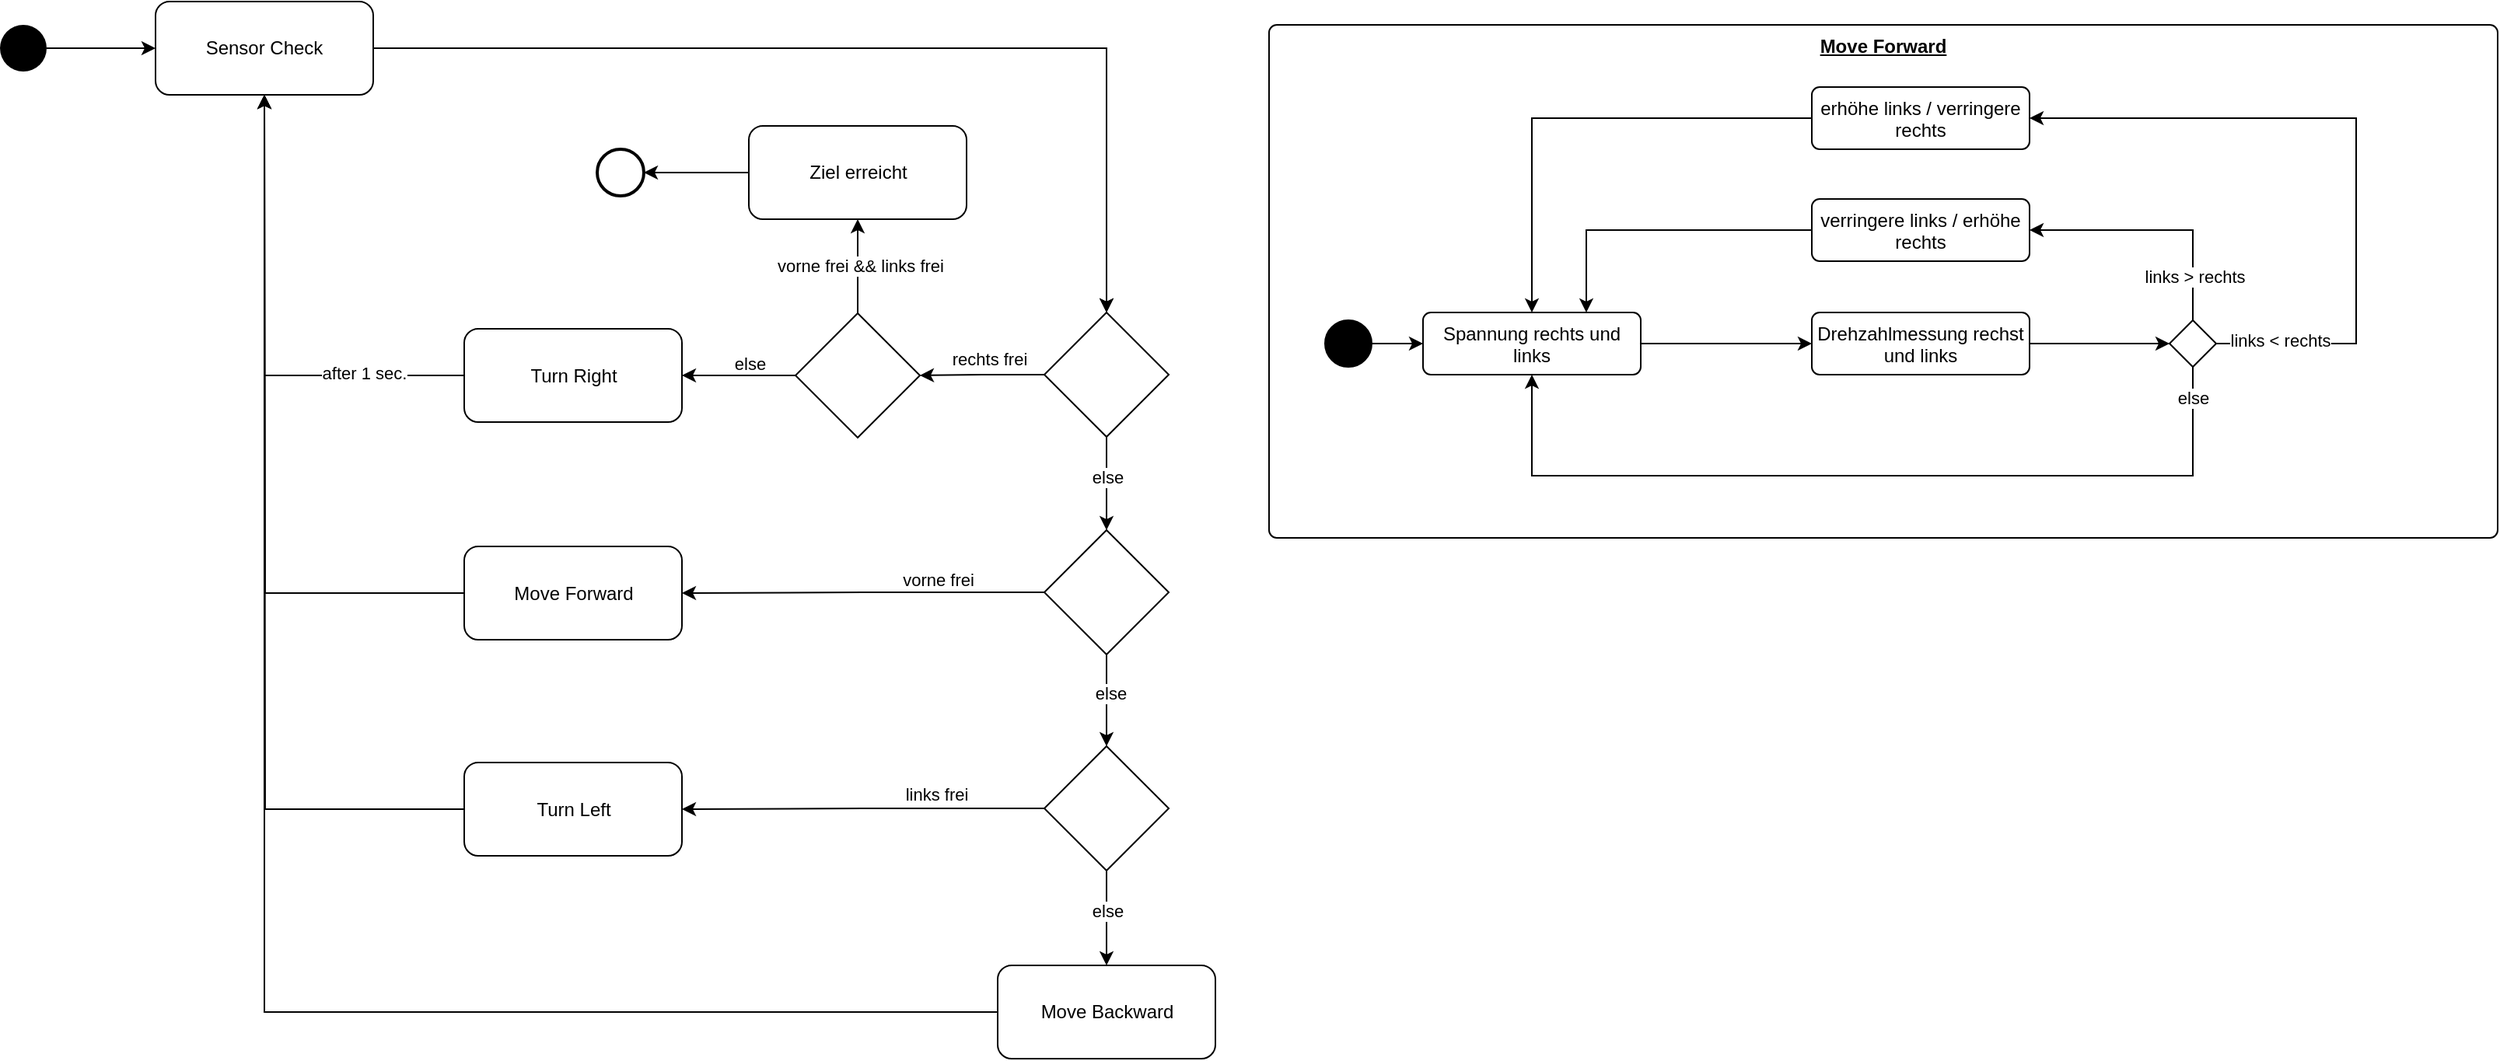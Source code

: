 <mxfile version="25.0.3" pages="3">
  <diagram name="State Machine for Right-Hand Rule" id="0">
    <mxGraphModel dx="1143" dy="892" grid="1" gridSize="10" guides="1" tooltips="1" connect="1" arrows="1" fold="1" page="1" pageScale="1" pageWidth="827" pageHeight="1169" math="0" shadow="0">
      <root>
        <mxCell id="0" />
        <mxCell id="1" parent="0" />
        <mxCell id="MXY2HZaCNckMIYu-Z9d6-28" value="&lt;u&gt;&lt;b&gt;Move Forward&lt;/b&gt;&lt;/u&gt;" style="html=1;align=center;verticalAlign=top;rounded=1;absoluteArcSize=1;arcSize=10;dashed=0;whiteSpace=wrap;" vertex="1" parent="1">
          <mxGeometry x="846" y="115" width="790" height="330" as="geometry" />
        </mxCell>
        <mxCell id="start" value="" style="ellipse;fillColor=#000000;strokeColor=none;" parent="1" vertex="1">
          <mxGeometry x="30" y="115" width="30" height="30" as="geometry" />
        </mxCell>
        <mxCell id="sensor_check" value="Sensor Check" style="rounded=1;whiteSpace=wrap;html=1;" parent="1" vertex="1">
          <mxGeometry x="130" y="100" width="140" height="60" as="geometry" />
        </mxCell>
        <mxCell id="FuK4gbNFFSEncP7rX3Nj-37" style="edgeStyle=orthogonalEdgeStyle;rounded=0;orthogonalLoop=1;jettySize=auto;html=1;entryX=0.5;entryY=1;entryDx=0;entryDy=0;" parent="1" source="turn_right" target="sensor_check" edge="1">
          <mxGeometry relative="1" as="geometry" />
        </mxCell>
        <mxCell id="MXY2HZaCNckMIYu-Z9d6-27" value="after 1 sec." style="edgeLabel;html=1;align=center;verticalAlign=middle;resizable=0;points=[];" vertex="1" connectable="0" parent="FuK4gbNFFSEncP7rX3Nj-37">
          <mxGeometry x="-0.473" relative="1" as="geometry">
            <mxPoint x="17" y="-2" as="offset" />
          </mxGeometry>
        </mxCell>
        <mxCell id="turn_right" value="Turn Right" style="rounded=1;whiteSpace=wrap;html=1;" parent="1" vertex="1">
          <mxGeometry x="328.5" y="310.5" width="140" height="60" as="geometry" />
        </mxCell>
        <mxCell id="FuK4gbNFFSEncP7rX3Nj-39" style="edgeStyle=orthogonalEdgeStyle;rounded=0;orthogonalLoop=1;jettySize=auto;html=1;" parent="1" source="turn_left" edge="1">
          <mxGeometry relative="1" as="geometry">
            <mxPoint x="200" y="160" as="targetPoint" />
          </mxGeometry>
        </mxCell>
        <mxCell id="turn_left" value="Turn Left" style="rounded=1;whiteSpace=wrap;html=1;" parent="1" vertex="1">
          <mxGeometry x="328.5" y="589.5" width="140" height="60" as="geometry" />
        </mxCell>
        <mxCell id="FuK4gbNFFSEncP7rX3Nj-40" style="edgeStyle=orthogonalEdgeStyle;rounded=0;orthogonalLoop=1;jettySize=auto;html=1;entryX=0.5;entryY=1;entryDx=0;entryDy=0;" parent="1" source="move_backward" target="sensor_check" edge="1">
          <mxGeometry relative="1" as="geometry" />
        </mxCell>
        <mxCell id="move_backward" value="Move Backward" style="rounded=1;whiteSpace=wrap;html=1;" parent="1" vertex="1">
          <mxGeometry x="671.5" y="720" width="140" height="60" as="geometry" />
        </mxCell>
        <mxCell id="goal_reached" value="" style="ellipse;fillColor=none;strokeColor=#000000;strokeWidth=2;" parent="1" vertex="1">
          <mxGeometry x="414" y="195" width="30" height="30" as="geometry" />
        </mxCell>
        <mxCell id="edge_start_sensor" style="edgeStyle=orthogonalEdgeStyle;rounded=0;" parent="1" source="start" target="sensor_check" edge="1">
          <mxGeometry relative="1" as="geometry" />
        </mxCell>
        <mxCell id="FuK4gbNFFSEncP7rX3Nj-1" value="" style="edgeStyle=orthogonalEdgeStyle;rounded=0;" parent="1" source="sensor_check" target="FuK4gbNFFSEncP7rX3Nj-2" edge="1">
          <mxGeometry relative="1" as="geometry">
            <mxPoint x="270" y="130" as="sourcePoint" />
            <mxPoint x="735" y="200" as="targetPoint" />
          </mxGeometry>
        </mxCell>
        <mxCell id="FuK4gbNFFSEncP7rX3Nj-5" value="" style="edgeStyle=orthogonalEdgeStyle;rounded=0;" parent="1" source="sensor_check" target="FuK4gbNFFSEncP7rX3Nj-2" edge="1">
          <mxGeometry relative="1" as="geometry">
            <mxPoint x="270" y="130" as="sourcePoint" />
            <mxPoint x="400" y="350" as="targetPoint" />
          </mxGeometry>
        </mxCell>
        <mxCell id="FuK4gbNFFSEncP7rX3Nj-2" value="" style="rhombus;whiteSpace=wrap;html=1;" parent="1" vertex="1">
          <mxGeometry x="701.5" y="300" width="80" height="80" as="geometry" />
        </mxCell>
        <mxCell id="FuK4gbNFFSEncP7rX3Nj-8" value="" style="edgeStyle=orthogonalEdgeStyle;rounded=0;" parent="1" source="FuK4gbNFFSEncP7rX3Nj-2" target="FuK4gbNFFSEncP7rX3Nj-7" edge="1">
          <mxGeometry relative="1" as="geometry">
            <mxPoint x="741.5" y="380" as="sourcePoint" />
            <mxPoint x="741.5" y="560" as="targetPoint" />
          </mxGeometry>
        </mxCell>
        <mxCell id="FuK4gbNFFSEncP7rX3Nj-14" value="else" style="edgeLabel;html=1;align=center;verticalAlign=middle;resizable=0;points=[];" parent="FuK4gbNFFSEncP7rX3Nj-8" vertex="1" connectable="0">
          <mxGeometry x="-0.139" relative="1" as="geometry">
            <mxPoint as="offset" />
          </mxGeometry>
        </mxCell>
        <mxCell id="FuK4gbNFFSEncP7rX3Nj-11" value="" style="edgeStyle=orthogonalEdgeStyle;rounded=0;orthogonalLoop=1;jettySize=auto;html=1;exitX=0;exitY=0.5;exitDx=0;exitDy=0;entryX=1;entryY=0.5;entryDx=0;entryDy=0;" parent="1" source="FuK4gbNFFSEncP7rX3Nj-7" target="FuK4gbNFFSEncP7rX3Nj-10" edge="1">
          <mxGeometry relative="1" as="geometry">
            <mxPoint x="381.5" y="480.5" as="sourcePoint" />
            <mxPoint x="621.5" y="480.529" as="targetPoint" />
          </mxGeometry>
        </mxCell>
        <mxCell id="FuK4gbNFFSEncP7rX3Nj-12" value="vorne frei" style="edgeLabel;html=1;align=center;verticalAlign=middle;resizable=0;points=[];" parent="FuK4gbNFFSEncP7rX3Nj-11" vertex="1" connectable="0">
          <mxGeometry x="-0.212" relative="1" as="geometry">
            <mxPoint x="23" y="-8" as="offset" />
          </mxGeometry>
        </mxCell>
        <mxCell id="FuK4gbNFFSEncP7rX3Nj-17" value="" style="edgeStyle=orthogonalEdgeStyle;rounded=0;orthogonalLoop=1;jettySize=auto;html=1;" parent="1" source="FuK4gbNFFSEncP7rX3Nj-7" target="FuK4gbNFFSEncP7rX3Nj-16" edge="1">
          <mxGeometry relative="1" as="geometry" />
        </mxCell>
        <mxCell id="FuK4gbNFFSEncP7rX3Nj-21" value="else" style="edgeLabel;html=1;align=center;verticalAlign=middle;resizable=0;points=[];" parent="FuK4gbNFFSEncP7rX3Nj-17" vertex="1" connectable="0">
          <mxGeometry x="-0.292" y="2" relative="1" as="geometry">
            <mxPoint y="4" as="offset" />
          </mxGeometry>
        </mxCell>
        <mxCell id="FuK4gbNFFSEncP7rX3Nj-7" value="" style="rhombus;whiteSpace=wrap;html=1;" parent="1" vertex="1">
          <mxGeometry x="701.5" y="440" width="80" height="80" as="geometry" />
        </mxCell>
        <mxCell id="FuK4gbNFFSEncP7rX3Nj-38" style="edgeStyle=orthogonalEdgeStyle;rounded=0;orthogonalLoop=1;jettySize=auto;html=1;" parent="1" source="FuK4gbNFFSEncP7rX3Nj-10" edge="1">
          <mxGeometry relative="1" as="geometry">
            <mxPoint x="200" y="160" as="targetPoint" />
          </mxGeometry>
        </mxCell>
        <mxCell id="FuK4gbNFFSEncP7rX3Nj-10" value="Move Forward" style="rounded=1;whiteSpace=wrap;html=1;" parent="1" vertex="1">
          <mxGeometry x="328.5" y="450.5" width="140" height="60" as="geometry" />
        </mxCell>
        <mxCell id="FuK4gbNFFSEncP7rX3Nj-15" style="edgeStyle=orthogonalEdgeStyle;rounded=0;orthogonalLoop=1;jettySize=auto;html=1;entryX=1;entryY=0.5;entryDx=0;entryDy=0;exitX=0;exitY=0.5;exitDx=0;exitDy=0;" parent="1" source="FuK4gbNFFSEncP7rX3Nj-2" target="FuK4gbNFFSEncP7rX3Nj-27" edge="1">
          <mxGeometry relative="1" as="geometry">
            <mxPoint x="381.5" y="340.5" as="sourcePoint" />
            <mxPoint x="621.5" y="340.5" as="targetPoint" />
          </mxGeometry>
        </mxCell>
        <mxCell id="FuK4gbNFFSEncP7rX3Nj-19" value="rechts frei" style="edgeLabel;html=1;align=center;verticalAlign=middle;resizable=0;points=[];" parent="FuK4gbNFFSEncP7rX3Nj-15" vertex="1" connectable="0">
          <mxGeometry x="-0.123" y="-1" relative="1" as="geometry">
            <mxPoint y="-9" as="offset" />
          </mxGeometry>
        </mxCell>
        <mxCell id="FuK4gbNFFSEncP7rX3Nj-18" style="edgeStyle=orthogonalEdgeStyle;rounded=0;orthogonalLoop=1;jettySize=auto;html=1;entryX=1;entryY=0.5;entryDx=0;entryDy=0;exitX=0;exitY=0.5;exitDx=0;exitDy=0;" parent="1" source="FuK4gbNFFSEncP7rX3Nj-16" target="turn_left" edge="1">
          <mxGeometry relative="1" as="geometry">
            <mxPoint x="381.5" y="619.5" as="sourcePoint" />
            <mxPoint x="621.5" y="619.5" as="targetPoint" />
          </mxGeometry>
        </mxCell>
        <mxCell id="FuK4gbNFFSEncP7rX3Nj-20" value="links frei" style="edgeLabel;html=1;align=center;verticalAlign=middle;resizable=0;points=[];" parent="FuK4gbNFFSEncP7rX3Nj-18" vertex="1" connectable="0">
          <mxGeometry x="-0.073" y="3" relative="1" as="geometry">
            <mxPoint x="38" y="-12" as="offset" />
          </mxGeometry>
        </mxCell>
        <mxCell id="FuK4gbNFFSEncP7rX3Nj-22" style="edgeStyle=orthogonalEdgeStyle;rounded=0;orthogonalLoop=1;jettySize=auto;html=1;" parent="1" source="FuK4gbNFFSEncP7rX3Nj-16" target="move_backward" edge="1">
          <mxGeometry relative="1" as="geometry" />
        </mxCell>
        <mxCell id="FuK4gbNFFSEncP7rX3Nj-23" value="else" style="edgeLabel;html=1;align=center;verticalAlign=middle;resizable=0;points=[];" parent="FuK4gbNFFSEncP7rX3Nj-22" vertex="1" connectable="0">
          <mxGeometry x="-0.167" relative="1" as="geometry">
            <mxPoint as="offset" />
          </mxGeometry>
        </mxCell>
        <mxCell id="FuK4gbNFFSEncP7rX3Nj-16" value="" style="rhombus;whiteSpace=wrap;html=1;" parent="1" vertex="1">
          <mxGeometry x="701.5" y="579" width="80" height="80" as="geometry" />
        </mxCell>
        <mxCell id="FuK4gbNFFSEncP7rX3Nj-35" style="edgeStyle=orthogonalEdgeStyle;rounded=0;orthogonalLoop=1;jettySize=auto;html=1;entryX=1;entryY=0.5;entryDx=0;entryDy=0;" parent="1" source="FuK4gbNFFSEncP7rX3Nj-25" target="goal_reached" edge="1">
          <mxGeometry relative="1" as="geometry" />
        </mxCell>
        <mxCell id="FuK4gbNFFSEncP7rX3Nj-25" value="Ziel erreicht" style="rounded=1;whiteSpace=wrap;html=1;" parent="1" vertex="1">
          <mxGeometry x="511.5" y="180" width="140" height="60" as="geometry" />
        </mxCell>
        <mxCell id="FuK4gbNFFSEncP7rX3Nj-31" style="edgeStyle=orthogonalEdgeStyle;rounded=0;orthogonalLoop=1;jettySize=auto;html=1;entryX=1;entryY=0.5;entryDx=0;entryDy=0;" parent="1" source="FuK4gbNFFSEncP7rX3Nj-27" target="turn_right" edge="1">
          <mxGeometry relative="1" as="geometry" />
        </mxCell>
        <mxCell id="FuK4gbNFFSEncP7rX3Nj-33" value="else" style="edgeLabel;html=1;align=center;verticalAlign=middle;resizable=0;points=[];" parent="FuK4gbNFFSEncP7rX3Nj-31" vertex="1" connectable="0">
          <mxGeometry x="-0.337" y="-1" relative="1" as="geometry">
            <mxPoint x="-6" y="-7" as="offset" />
          </mxGeometry>
        </mxCell>
        <mxCell id="FuK4gbNFFSEncP7rX3Nj-34" style="edgeStyle=orthogonalEdgeStyle;rounded=0;orthogonalLoop=1;jettySize=auto;html=1;entryX=0.5;entryY=1;entryDx=0;entryDy=0;" parent="1" source="FuK4gbNFFSEncP7rX3Nj-27" target="FuK4gbNFFSEncP7rX3Nj-25" edge="1">
          <mxGeometry relative="1" as="geometry" />
        </mxCell>
        <mxCell id="FuK4gbNFFSEncP7rX3Nj-36" value="vorne frei &amp;amp;&amp;amp; links frei" style="edgeLabel;html=1;align=center;verticalAlign=middle;resizable=0;points=[];" parent="FuK4gbNFFSEncP7rX3Nj-34" vertex="1" connectable="0">
          <mxGeometry x="0.005" y="-1" relative="1" as="geometry">
            <mxPoint as="offset" />
          </mxGeometry>
        </mxCell>
        <mxCell id="FuK4gbNFFSEncP7rX3Nj-27" value="" style="rhombus;whiteSpace=wrap;html=1;" parent="1" vertex="1">
          <mxGeometry x="541.5" y="300.5" width="80" height="80" as="geometry" />
        </mxCell>
        <mxCell id="MXY2HZaCNckMIYu-Z9d6-3" style="edgeStyle=orthogonalEdgeStyle;rounded=0;orthogonalLoop=1;jettySize=auto;html=1;entryX=0;entryY=0.5;entryDx=0;entryDy=0;" edge="1" parent="1" source="MXY2HZaCNckMIYu-Z9d6-2" target="MXY2HZaCNckMIYu-Z9d6-4">
          <mxGeometry relative="1" as="geometry">
            <mxPoint x="915" y="320" as="targetPoint" />
          </mxGeometry>
        </mxCell>
        <mxCell id="MXY2HZaCNckMIYu-Z9d6-2" value="" style="ellipse;fillColor=strokeColor;html=1;" vertex="1" parent="1">
          <mxGeometry x="882" y="305" width="30" height="30" as="geometry" />
        </mxCell>
        <mxCell id="MXY2HZaCNckMIYu-Z9d6-5" style="edgeStyle=orthogonalEdgeStyle;rounded=0;orthogonalLoop=1;jettySize=auto;html=1;entryX=0;entryY=0.5;entryDx=0;entryDy=0;" edge="1" parent="1" source="MXY2HZaCNckMIYu-Z9d6-4" target="MXY2HZaCNckMIYu-Z9d6-6">
          <mxGeometry relative="1" as="geometry">
            <mxPoint x="1165" y="320" as="targetPoint" />
          </mxGeometry>
        </mxCell>
        <mxCell id="MXY2HZaCNckMIYu-Z9d6-4" value="Spannung rechts und links" style="html=1;align=center;verticalAlign=top;rounded=1;absoluteArcSize=1;arcSize=10;dashed=0;whiteSpace=wrap;" vertex="1" parent="1">
          <mxGeometry x="945" y="300" width="140" height="40" as="geometry" />
        </mxCell>
        <mxCell id="MXY2HZaCNckMIYu-Z9d6-13" style="edgeStyle=orthogonalEdgeStyle;rounded=0;orthogonalLoop=1;jettySize=auto;html=1;entryX=0;entryY=0.5;entryDx=0;entryDy=0;" edge="1" parent="1" source="MXY2HZaCNckMIYu-Z9d6-6" target="MXY2HZaCNckMIYu-Z9d6-12">
          <mxGeometry relative="1" as="geometry" />
        </mxCell>
        <mxCell id="MXY2HZaCNckMIYu-Z9d6-6" value="Drehzahlmessung rechst und links" style="html=1;align=center;verticalAlign=top;rounded=1;absoluteArcSize=1;arcSize=10;dashed=0;whiteSpace=wrap;" vertex="1" parent="1">
          <mxGeometry x="1195" y="300" width="140" height="40" as="geometry" />
        </mxCell>
        <mxCell id="MXY2HZaCNckMIYu-Z9d6-14" style="edgeStyle=orthogonalEdgeStyle;rounded=0;orthogonalLoop=1;jettySize=auto;html=1;entryX=1;entryY=0.5;entryDx=0;entryDy=0;exitX=0.5;exitY=0;exitDx=0;exitDy=0;" edge="1" parent="1" source="MXY2HZaCNckMIYu-Z9d6-12" target="MXY2HZaCNckMIYu-Z9d6-23">
          <mxGeometry relative="1" as="geometry">
            <mxPoint x="1440" y="255" as="targetPoint" />
            <Array as="points">
              <mxPoint x="1440" y="247" />
            </Array>
          </mxGeometry>
        </mxCell>
        <mxCell id="MXY2HZaCNckMIYu-Z9d6-16" value="links &amp;gt; rechts" style="edgeLabel;html=1;align=center;verticalAlign=middle;resizable=0;points=[];" vertex="1" connectable="0" parent="MXY2HZaCNckMIYu-Z9d6-14">
          <mxGeometry x="-0.228" relative="1" as="geometry">
            <mxPoint x="6" y="30" as="offset" />
          </mxGeometry>
        </mxCell>
        <mxCell id="MXY2HZaCNckMIYu-Z9d6-15" style="edgeStyle=orthogonalEdgeStyle;rounded=0;orthogonalLoop=1;jettySize=auto;html=1;entryX=0.5;entryY=1;entryDx=0;entryDy=0;" edge="1" parent="1" source="MXY2HZaCNckMIYu-Z9d6-12" target="MXY2HZaCNckMIYu-Z9d6-4">
          <mxGeometry relative="1" as="geometry">
            <mxPoint x="1440" y="395" as="targetPoint" />
            <Array as="points">
              <mxPoint x="1440" y="405" />
              <mxPoint x="1015" y="405" />
            </Array>
          </mxGeometry>
        </mxCell>
        <mxCell id="MXY2HZaCNckMIYu-Z9d6-19" value="else" style="edgeLabel;html=1;align=center;verticalAlign=middle;resizable=0;points=[];" vertex="1" connectable="0" parent="MXY2HZaCNckMIYu-Z9d6-15">
          <mxGeometry x="-0.141" y="1" relative="1" as="geometry">
            <mxPoint x="170" y="-51" as="offset" />
          </mxGeometry>
        </mxCell>
        <mxCell id="MXY2HZaCNckMIYu-Z9d6-20" style="edgeStyle=orthogonalEdgeStyle;rounded=0;orthogonalLoop=1;jettySize=auto;html=1;entryX=1;entryY=0.5;entryDx=0;entryDy=0;" edge="1" parent="1" source="MXY2HZaCNckMIYu-Z9d6-12" target="MXY2HZaCNckMIYu-Z9d6-24">
          <mxGeometry relative="1" as="geometry">
            <mxPoint x="1645" y="320" as="targetPoint" />
            <Array as="points">
              <mxPoint x="1545" y="320" />
              <mxPoint x="1545" y="175" />
            </Array>
          </mxGeometry>
        </mxCell>
        <mxCell id="MXY2HZaCNckMIYu-Z9d6-21" value="links &amp;lt; rechts" style="edgeLabel;html=1;align=center;verticalAlign=middle;resizable=0;points=[];" vertex="1" connectable="0" parent="MXY2HZaCNckMIYu-Z9d6-20">
          <mxGeometry x="-0.334" y="-1" relative="1" as="geometry">
            <mxPoint x="-50" y="56" as="offset" />
          </mxGeometry>
        </mxCell>
        <mxCell id="MXY2HZaCNckMIYu-Z9d6-12" value="" style="rhombus;" vertex="1" parent="1">
          <mxGeometry x="1425" y="305" width="30" height="30" as="geometry" />
        </mxCell>
        <mxCell id="MXY2HZaCNckMIYu-Z9d6-26" style="edgeStyle=orthogonalEdgeStyle;rounded=0;orthogonalLoop=1;jettySize=auto;html=1;entryX=0.75;entryY=0;entryDx=0;entryDy=0;" edge="1" parent="1" source="MXY2HZaCNckMIYu-Z9d6-23" target="MXY2HZaCNckMIYu-Z9d6-4">
          <mxGeometry relative="1" as="geometry" />
        </mxCell>
        <mxCell id="MXY2HZaCNckMIYu-Z9d6-23" value="verringere links / erhöhe rechts" style="html=1;align=center;verticalAlign=top;rounded=1;absoluteArcSize=1;arcSize=10;dashed=0;whiteSpace=wrap;" vertex="1" parent="1">
          <mxGeometry x="1195" y="227" width="140" height="40" as="geometry" />
        </mxCell>
        <mxCell id="MXY2HZaCNckMIYu-Z9d6-25" style="edgeStyle=orthogonalEdgeStyle;rounded=0;orthogonalLoop=1;jettySize=auto;html=1;entryX=0.5;entryY=0;entryDx=0;entryDy=0;" edge="1" parent="1" source="MXY2HZaCNckMIYu-Z9d6-24" target="MXY2HZaCNckMIYu-Z9d6-4">
          <mxGeometry relative="1" as="geometry">
            <mxPoint x="1025" y="225" as="targetPoint" />
          </mxGeometry>
        </mxCell>
        <mxCell id="MXY2HZaCNckMIYu-Z9d6-24" value="erhöhe links / verringere rechts" style="html=1;align=center;verticalAlign=top;rounded=1;absoluteArcSize=1;arcSize=10;dashed=0;whiteSpace=wrap;" vertex="1" parent="1">
          <mxGeometry x="1195" y="155" width="140" height="40" as="geometry" />
        </mxCell>
      </root>
    </mxGraphModel>
  </diagram>
  <diagram id="JUoCAKlTKc23usxnbsCP" name="Regelkreise Move Forward">
    <mxGraphModel dx="1968" dy="1160" grid="1" gridSize="10" guides="1" tooltips="1" connect="1" arrows="1" fold="1" page="1" pageScale="1" pageWidth="827" pageHeight="1169" math="0" shadow="0">
      <root>
        <mxCell id="0" />
        <mxCell id="1" parent="0" />
        <mxCell id="N-XDdZ0_NrzwJ06vWBmq-4" style="edgeStyle=orthogonalEdgeStyle;rounded=0;orthogonalLoop=1;jettySize=auto;html=1;" edge="1" parent="1" source="N-XDdZ0_NrzwJ06vWBmq-1">
          <mxGeometry relative="1" as="geometry">
            <mxPoint x="370" y="139" as="targetPoint" />
          </mxGeometry>
        </mxCell>
        <mxCell id="N-XDdZ0_NrzwJ06vWBmq-10" value="Regelabweichung" style="edgeLabel;html=1;align=center;verticalAlign=middle;resizable=0;points=[];" vertex="1" connectable="0" parent="N-XDdZ0_NrzwJ06vWBmq-4">
          <mxGeometry x="-0.317" y="-2" relative="1" as="geometry">
            <mxPoint x="21" y="-2" as="offset" />
          </mxGeometry>
        </mxCell>
        <mxCell id="N-XDdZ0_NrzwJ06vWBmq-1" value="" style="ellipse;" vertex="1" parent="1">
          <mxGeometry x="205" y="125" width="30" height="30" as="geometry" />
        </mxCell>
        <mxCell id="N-XDdZ0_NrzwJ06vWBmq-7" value="" style="endArrow=classic;html=1;rounded=0;entryX=0;entryY=0.5;entryDx=0;entryDy=0;" edge="1" parent="1">
          <mxGeometry width="50" height="50" relative="1" as="geometry">
            <mxPoint x="15" y="139.76" as="sourcePoint" />
            <mxPoint x="205.0" y="139.76" as="targetPoint" />
          </mxGeometry>
        </mxCell>
        <mxCell id="N-XDdZ0_NrzwJ06vWBmq-9" value="Drehzahl links = Drehzahl rechts" style="edgeLabel;html=1;align=center;verticalAlign=middle;resizable=0;points=[];" vertex="1" connectable="0" parent="N-XDdZ0_NrzwJ06vWBmq-7">
          <mxGeometry x="-0.13" y="1" relative="1" as="geometry">
            <mxPoint x="-7" y="1" as="offset" />
          </mxGeometry>
        </mxCell>
        <mxCell id="N-XDdZ0_NrzwJ06vWBmq-12" style="edgeStyle=orthogonalEdgeStyle;rounded=0;orthogonalLoop=1;jettySize=auto;html=1;" edge="1" parent="1" source="N-XDdZ0_NrzwJ06vWBmq-11">
          <mxGeometry relative="1" as="geometry">
            <mxPoint x="600" y="140" as="targetPoint" />
          </mxGeometry>
        </mxCell>
        <mxCell id="N-XDdZ0_NrzwJ06vWBmq-13" value="Motorspannungen" style="edgeLabel;html=1;align=center;verticalAlign=middle;resizable=0;points=[];" vertex="1" connectable="0" parent="N-XDdZ0_NrzwJ06vWBmq-12">
          <mxGeometry x="-0.172" relative="1" as="geometry">
            <mxPoint x="8" as="offset" />
          </mxGeometry>
        </mxCell>
        <mxCell id="N-XDdZ0_NrzwJ06vWBmq-11" value="Regler" style="rounded=0;whiteSpace=wrap;html=1;" vertex="1" parent="1">
          <mxGeometry x="370" y="120" width="90" height="40" as="geometry" />
        </mxCell>
        <mxCell id="N-XDdZ0_NrzwJ06vWBmq-15" value="Motoren" style="rounded=0;whiteSpace=wrap;html=1;" vertex="1" parent="1">
          <mxGeometry x="600" y="120" width="90" height="40" as="geometry" />
        </mxCell>
        <mxCell id="N-XDdZ0_NrzwJ06vWBmq-16" value="" style="endArrow=classic;html=1;rounded=0;entryX=0.5;entryY=0;entryDx=0;entryDy=0;" edge="1" parent="1" target="N-XDdZ0_NrzwJ06vWBmq-15">
          <mxGeometry width="50" height="50" relative="1" as="geometry">
            <mxPoint x="645" y="70" as="sourcePoint" />
            <mxPoint x="660" y="30" as="targetPoint" />
          </mxGeometry>
        </mxCell>
        <mxCell id="N-XDdZ0_NrzwJ06vWBmq-17" value="&lt;div&gt;Störgröße&lt;/div&gt;Unterschiede in der Motormechanik" style="text;html=1;align=right;verticalAlign=middle;resizable=0;points=[];autosize=1;strokeColor=none;fillColor=none;" vertex="1" parent="1">
          <mxGeometry x="430" y="70" width="210" height="40" as="geometry" />
        </mxCell>
        <mxCell id="N-XDdZ0_NrzwJ06vWBmq-18" value="" style="endArrow=classic;html=1;rounded=0;exitX=1;exitY=0.5;exitDx=0;exitDy=0;" edge="1" parent="1" source="N-XDdZ0_NrzwJ06vWBmq-15">
          <mxGeometry width="50" height="50" relative="1" as="geometry">
            <mxPoint x="760" y="170" as="sourcePoint" />
            <mxPoint x="810" y="140" as="targetPoint" />
          </mxGeometry>
        </mxCell>
        <mxCell id="N-XDdZ0_NrzwJ06vWBmq-19" value="Drezahldifferenz" style="edgeLabel;html=1;align=center;verticalAlign=middle;resizable=0;points=[];" vertex="1" connectable="0" parent="N-XDdZ0_NrzwJ06vWBmq-18">
          <mxGeometry x="-0.213" y="1" relative="1" as="geometry">
            <mxPoint x="16" as="offset" />
          </mxGeometry>
        </mxCell>
        <mxCell id="N-XDdZ0_NrzwJ06vWBmq-20" value="" style="endArrow=classic;html=1;rounded=0;entryX=1;entryY=0.5;entryDx=0;entryDy=0;" edge="1" parent="1" target="N-XDdZ0_NrzwJ06vWBmq-21">
          <mxGeometry width="50" height="50" relative="1" as="geometry">
            <mxPoint x="700" y="140" as="sourcePoint" />
            <mxPoint x="700" y="250" as="targetPoint" />
            <Array as="points">
              <mxPoint x="700" y="260" />
            </Array>
          </mxGeometry>
        </mxCell>
        <mxCell id="N-XDdZ0_NrzwJ06vWBmq-22" style="edgeStyle=orthogonalEdgeStyle;rounded=0;orthogonalLoop=1;jettySize=auto;html=1;entryX=0.5;entryY=1;entryDx=0;entryDy=0;" edge="1" parent="1" source="N-XDdZ0_NrzwJ06vWBmq-21" target="N-XDdZ0_NrzwJ06vWBmq-1">
          <mxGeometry relative="1" as="geometry" />
        </mxCell>
        <mxCell id="N-XDdZ0_NrzwJ06vWBmq-23" value="Spannungen anpassen" style="edgeLabel;html=1;align=center;verticalAlign=middle;resizable=0;points=[];" vertex="1" connectable="0" parent="N-XDdZ0_NrzwJ06vWBmq-22">
          <mxGeometry x="-0.174" relative="1" as="geometry">
            <mxPoint x="20" y="-1" as="offset" />
          </mxGeometry>
        </mxCell>
        <mxCell id="N-XDdZ0_NrzwJ06vWBmq-21" value="Drehzahlsensoren" style="rounded=0;whiteSpace=wrap;html=1;" vertex="1" parent="1">
          <mxGeometry x="480" y="240" width="110" height="40" as="geometry" />
        </mxCell>
        <mxCell id="N-XDdZ0_NrzwJ06vWBmq-24" style="edgeStyle=orthogonalEdgeStyle;rounded=0;orthogonalLoop=1;jettySize=auto;html=1;" edge="1" parent="1" source="N-XDdZ0_NrzwJ06vWBmq-26">
          <mxGeometry relative="1" as="geometry">
            <mxPoint x="370" y="429" as="targetPoint" />
          </mxGeometry>
        </mxCell>
        <mxCell id="N-XDdZ0_NrzwJ06vWBmq-25" value="Regelabweichung" style="edgeLabel;html=1;align=center;verticalAlign=middle;resizable=0;points=[];" vertex="1" connectable="0" parent="N-XDdZ0_NrzwJ06vWBmq-24">
          <mxGeometry x="-0.317" y="-2" relative="1" as="geometry">
            <mxPoint x="21" y="-2" as="offset" />
          </mxGeometry>
        </mxCell>
        <mxCell id="N-XDdZ0_NrzwJ06vWBmq-26" value="" style="ellipse;" vertex="1" parent="1">
          <mxGeometry x="205" y="415" width="30" height="30" as="geometry" />
        </mxCell>
        <mxCell id="N-XDdZ0_NrzwJ06vWBmq-27" value="" style="endArrow=classic;html=1;rounded=0;entryX=0;entryY=0.5;entryDx=0;entryDy=0;" edge="1" parent="1">
          <mxGeometry width="50" height="50" relative="1" as="geometry">
            <mxPoint x="15" y="429.76" as="sourcePoint" />
            <mxPoint x="205.0" y="429.76" as="targetPoint" />
          </mxGeometry>
        </mxCell>
        <mxCell id="N-XDdZ0_NrzwJ06vWBmq-28" value="Abstand links = Abstand rechts&amp;nbsp;" style="edgeLabel;html=1;align=center;verticalAlign=middle;resizable=0;points=[];" vertex="1" connectable="0" parent="N-XDdZ0_NrzwJ06vWBmq-27">
          <mxGeometry x="-0.13" y="1" relative="1" as="geometry">
            <mxPoint x="-5" y="1" as="offset" />
          </mxGeometry>
        </mxCell>
        <mxCell id="N-XDdZ0_NrzwJ06vWBmq-29" style="edgeStyle=orthogonalEdgeStyle;rounded=0;orthogonalLoop=1;jettySize=auto;html=1;" edge="1" parent="1" source="N-XDdZ0_NrzwJ06vWBmq-31">
          <mxGeometry relative="1" as="geometry">
            <mxPoint x="600" y="430" as="targetPoint" />
          </mxGeometry>
        </mxCell>
        <mxCell id="N-XDdZ0_NrzwJ06vWBmq-30" value="Motorspannungen" style="edgeLabel;html=1;align=center;verticalAlign=middle;resizable=0;points=[];" vertex="1" connectable="0" parent="N-XDdZ0_NrzwJ06vWBmq-29">
          <mxGeometry x="-0.172" relative="1" as="geometry">
            <mxPoint x="8" as="offset" />
          </mxGeometry>
        </mxCell>
        <mxCell id="N-XDdZ0_NrzwJ06vWBmq-31" value="Regler" style="rounded=0;whiteSpace=wrap;html=1;" vertex="1" parent="1">
          <mxGeometry x="370" y="410" width="90" height="40" as="geometry" />
        </mxCell>
        <mxCell id="N-XDdZ0_NrzwJ06vWBmq-32" value="Motoren" style="rounded=0;whiteSpace=wrap;html=1;" vertex="1" parent="1">
          <mxGeometry x="600" y="410" width="90" height="40" as="geometry" />
        </mxCell>
        <mxCell id="N-XDdZ0_NrzwJ06vWBmq-33" value="" style="endArrow=classic;html=1;rounded=0;entryX=0.5;entryY=0;entryDx=0;entryDy=0;" edge="1" parent="1" target="N-XDdZ0_NrzwJ06vWBmq-32">
          <mxGeometry width="50" height="50" relative="1" as="geometry">
            <mxPoint x="645" y="360" as="sourcePoint" />
            <mxPoint x="660" y="320" as="targetPoint" />
          </mxGeometry>
        </mxCell>
        <mxCell id="N-XDdZ0_NrzwJ06vWBmq-34" value="&lt;div&gt;Störgröße&lt;/div&gt;Unterschiede in der Motormechanik" style="text;html=1;align=right;verticalAlign=middle;resizable=0;points=[];autosize=1;strokeColor=none;fillColor=none;" vertex="1" parent="1">
          <mxGeometry x="430" y="360" width="210" height="40" as="geometry" />
        </mxCell>
        <mxCell id="N-XDdZ0_NrzwJ06vWBmq-35" value="" style="endArrow=classic;html=1;rounded=0;exitX=1;exitY=0.5;exitDx=0;exitDy=0;" edge="1" parent="1" source="N-XDdZ0_NrzwJ06vWBmq-32">
          <mxGeometry width="50" height="50" relative="1" as="geometry">
            <mxPoint x="760" y="460" as="sourcePoint" />
            <mxPoint x="810" y="430" as="targetPoint" />
          </mxGeometry>
        </mxCell>
        <mxCell id="N-XDdZ0_NrzwJ06vWBmq-36" value="Abstandsdifferenz" style="edgeLabel;html=1;align=center;verticalAlign=middle;resizable=0;points=[];" vertex="1" connectable="0" parent="N-XDdZ0_NrzwJ06vWBmq-35">
          <mxGeometry x="-0.213" y="1" relative="1" as="geometry">
            <mxPoint x="16" as="offset" />
          </mxGeometry>
        </mxCell>
        <mxCell id="N-XDdZ0_NrzwJ06vWBmq-37" value="" style="endArrow=classic;html=1;rounded=0;entryX=1;entryY=0.5;entryDx=0;entryDy=0;" edge="1" parent="1" target="N-XDdZ0_NrzwJ06vWBmq-40">
          <mxGeometry width="50" height="50" relative="1" as="geometry">
            <mxPoint x="700" y="430" as="sourcePoint" />
            <mxPoint x="700" y="540" as="targetPoint" />
            <Array as="points">
              <mxPoint x="700" y="550" />
            </Array>
          </mxGeometry>
        </mxCell>
        <mxCell id="N-XDdZ0_NrzwJ06vWBmq-38" style="edgeStyle=orthogonalEdgeStyle;rounded=0;orthogonalLoop=1;jettySize=auto;html=1;entryX=0.5;entryY=1;entryDx=0;entryDy=0;" edge="1" parent="1" source="N-XDdZ0_NrzwJ06vWBmq-40" target="N-XDdZ0_NrzwJ06vWBmq-26">
          <mxGeometry relative="1" as="geometry" />
        </mxCell>
        <mxCell id="N-XDdZ0_NrzwJ06vWBmq-39" value="Spannungen anpassen" style="edgeLabel;html=1;align=center;verticalAlign=middle;resizable=0;points=[];" vertex="1" connectable="0" parent="N-XDdZ0_NrzwJ06vWBmq-38">
          <mxGeometry x="-0.174" relative="1" as="geometry">
            <mxPoint x="20" y="-1" as="offset" />
          </mxGeometry>
        </mxCell>
        <mxCell id="N-XDdZ0_NrzwJ06vWBmq-40" value="Ultraschallsensoren" style="rounded=0;whiteSpace=wrap;html=1;" vertex="1" parent="1">
          <mxGeometry x="480" y="530" width="120" height="40" as="geometry" />
        </mxCell>
      </root>
    </mxGraphModel>
  </diagram>
  <diagram name="Regelkreise Turn Right / Turn Left" id="Tj1A0St88yeUNrKVHTIq">
    <mxGraphModel dx="1640" dy="967" grid="1" gridSize="10" guides="1" tooltips="1" connect="1" arrows="1" fold="1" page="1" pageScale="1" pageWidth="827" pageHeight="1169" math="0" shadow="0">
      <root>
        <mxCell id="DYyplHVgY40gLAPhu1BG-0" />
        <mxCell id="DYyplHVgY40gLAPhu1BG-1" parent="DYyplHVgY40gLAPhu1BG-0" />
        <mxCell id="DYyplHVgY40gLAPhu1BG-2" style="edgeStyle=orthogonalEdgeStyle;rounded=0;orthogonalLoop=1;jettySize=auto;html=1;" edge="1" parent="DYyplHVgY40gLAPhu1BG-1" source="DYyplHVgY40gLAPhu1BG-4">
          <mxGeometry relative="1" as="geometry">
            <mxPoint x="372" y="139" as="targetPoint" />
          </mxGeometry>
        </mxCell>
        <mxCell id="DYyplHVgY40gLAPhu1BG-3" value="Regelabweichung" style="edgeLabel;html=1;align=center;verticalAlign=middle;resizable=0;points=[];" vertex="1" connectable="0" parent="DYyplHVgY40gLAPhu1BG-2">
          <mxGeometry x="-0.317" y="-2" relative="1" as="geometry">
            <mxPoint x="21" y="-2" as="offset" />
          </mxGeometry>
        </mxCell>
        <mxCell id="DYyplHVgY40gLAPhu1BG-4" value="" style="ellipse;" vertex="1" parent="DYyplHVgY40gLAPhu1BG-1">
          <mxGeometry x="207" y="125" width="30" height="30" as="geometry" />
        </mxCell>
        <mxCell id="DYyplHVgY40gLAPhu1BG-5" value="" style="endArrow=classic;html=1;rounded=0;entryX=0;entryY=0.5;entryDx=0;entryDy=0;" edge="1" parent="DYyplHVgY40gLAPhu1BG-1">
          <mxGeometry width="50" height="50" relative="1" as="geometry">
            <mxPoint x="17" y="139.76" as="sourcePoint" />
            <mxPoint x="207.0" y="139.76" as="targetPoint" />
          </mxGeometry>
        </mxCell>
        <mxCell id="DYyplHVgY40gLAPhu1BG-6" value="Drehzahl links = Drehzahl rechts + X" style="edgeLabel;html=1;align=center;verticalAlign=middle;resizable=0;points=[];" vertex="1" connectable="0" parent="DYyplHVgY40gLAPhu1BG-5">
          <mxGeometry x="-0.13" y="1" relative="1" as="geometry">
            <mxPoint x="-4" y="1" as="offset" />
          </mxGeometry>
        </mxCell>
        <mxCell id="DYyplHVgY40gLAPhu1BG-7" style="edgeStyle=orthogonalEdgeStyle;rounded=0;orthogonalLoop=1;jettySize=auto;html=1;" edge="1" parent="DYyplHVgY40gLAPhu1BG-1" source="DYyplHVgY40gLAPhu1BG-9">
          <mxGeometry relative="1" as="geometry">
            <mxPoint x="602" y="140" as="targetPoint" />
          </mxGeometry>
        </mxCell>
        <mxCell id="DYyplHVgY40gLAPhu1BG-8" value="Motorspannungen" style="edgeLabel;html=1;align=center;verticalAlign=middle;resizable=0;points=[];" vertex="1" connectable="0" parent="DYyplHVgY40gLAPhu1BG-7">
          <mxGeometry x="-0.172" relative="1" as="geometry">
            <mxPoint x="8" as="offset" />
          </mxGeometry>
        </mxCell>
        <mxCell id="DYyplHVgY40gLAPhu1BG-9" value="Regler" style="rounded=0;whiteSpace=wrap;html=1;" vertex="1" parent="DYyplHVgY40gLAPhu1BG-1">
          <mxGeometry x="372" y="120" width="90" height="40" as="geometry" />
        </mxCell>
        <mxCell id="DYyplHVgY40gLAPhu1BG-10" value="Motoren" style="rounded=0;whiteSpace=wrap;html=1;" vertex="1" parent="DYyplHVgY40gLAPhu1BG-1">
          <mxGeometry x="602" y="120" width="90" height="40" as="geometry" />
        </mxCell>
        <mxCell id="DYyplHVgY40gLAPhu1BG-11" value="" style="endArrow=classic;html=1;rounded=0;entryX=0.5;entryY=0;entryDx=0;entryDy=0;" edge="1" parent="DYyplHVgY40gLAPhu1BG-1" target="DYyplHVgY40gLAPhu1BG-10">
          <mxGeometry width="50" height="50" relative="1" as="geometry">
            <mxPoint x="647" y="70" as="sourcePoint" />
            <mxPoint x="662" y="30" as="targetPoint" />
          </mxGeometry>
        </mxCell>
        <mxCell id="DYyplHVgY40gLAPhu1BG-12" value="&lt;div&gt;Störgröße&lt;/div&gt;Unterschiede in der Motormechanik" style="text;html=1;align=right;verticalAlign=middle;resizable=0;points=[];autosize=1;strokeColor=none;fillColor=none;" vertex="1" parent="DYyplHVgY40gLAPhu1BG-1">
          <mxGeometry x="432" y="70" width="210" height="40" as="geometry" />
        </mxCell>
        <mxCell id="DYyplHVgY40gLAPhu1BG-13" value="" style="endArrow=classic;html=1;rounded=0;exitX=1;exitY=0.5;exitDx=0;exitDy=0;" edge="1" parent="DYyplHVgY40gLAPhu1BG-1" source="DYyplHVgY40gLAPhu1BG-10">
          <mxGeometry width="50" height="50" relative="1" as="geometry">
            <mxPoint x="762" y="170" as="sourcePoint" />
            <mxPoint x="812" y="140" as="targetPoint" />
          </mxGeometry>
        </mxCell>
        <mxCell id="DYyplHVgY40gLAPhu1BG-14" value="Drezahldifferenz" style="edgeLabel;html=1;align=center;verticalAlign=middle;resizable=0;points=[];" vertex="1" connectable="0" parent="DYyplHVgY40gLAPhu1BG-13">
          <mxGeometry x="-0.213" y="1" relative="1" as="geometry">
            <mxPoint x="16" as="offset" />
          </mxGeometry>
        </mxCell>
        <mxCell id="DYyplHVgY40gLAPhu1BG-15" value="" style="endArrow=classic;html=1;rounded=0;entryX=1;entryY=0.5;entryDx=0;entryDy=0;" edge="1" parent="DYyplHVgY40gLAPhu1BG-1" target="DYyplHVgY40gLAPhu1BG-18">
          <mxGeometry width="50" height="50" relative="1" as="geometry">
            <mxPoint x="702" y="140" as="sourcePoint" />
            <mxPoint x="702" y="250" as="targetPoint" />
            <Array as="points">
              <mxPoint x="702" y="260" />
            </Array>
          </mxGeometry>
        </mxCell>
        <mxCell id="DYyplHVgY40gLAPhu1BG-16" style="edgeStyle=orthogonalEdgeStyle;rounded=0;orthogonalLoop=1;jettySize=auto;html=1;entryX=0.5;entryY=1;entryDx=0;entryDy=0;" edge="1" parent="DYyplHVgY40gLAPhu1BG-1" source="DYyplHVgY40gLAPhu1BG-18" target="DYyplHVgY40gLAPhu1BG-4">
          <mxGeometry relative="1" as="geometry" />
        </mxCell>
        <mxCell id="DYyplHVgY40gLAPhu1BG-17" value="Spannungen anpassen" style="edgeLabel;html=1;align=center;verticalAlign=middle;resizable=0;points=[];" vertex="1" connectable="0" parent="DYyplHVgY40gLAPhu1BG-16">
          <mxGeometry x="-0.174" relative="1" as="geometry">
            <mxPoint x="20" as="offset" />
          </mxGeometry>
        </mxCell>
        <mxCell id="DYyplHVgY40gLAPhu1BG-18" value="Drehzahlsensoren" style="rounded=0;whiteSpace=wrap;html=1;" vertex="1" parent="DYyplHVgY40gLAPhu1BG-1">
          <mxGeometry x="482" y="240" width="110" height="40" as="geometry" />
        </mxCell>
        <mxCell id="DYyplHVgY40gLAPhu1BG-19" style="edgeStyle=orthogonalEdgeStyle;rounded=0;orthogonalLoop=1;jettySize=auto;html=1;" edge="1" parent="DYyplHVgY40gLAPhu1BG-1" source="DYyplHVgY40gLAPhu1BG-21">
          <mxGeometry relative="1" as="geometry">
            <mxPoint x="372" y="429" as="targetPoint" />
          </mxGeometry>
        </mxCell>
        <mxCell id="DYyplHVgY40gLAPhu1BG-20" value="Regelabweichung" style="edgeLabel;html=1;align=center;verticalAlign=middle;resizable=0;points=[];" vertex="1" connectable="0" parent="DYyplHVgY40gLAPhu1BG-19">
          <mxGeometry x="-0.317" y="-2" relative="1" as="geometry">
            <mxPoint x="21" y="-2" as="offset" />
          </mxGeometry>
        </mxCell>
        <mxCell id="DYyplHVgY40gLAPhu1BG-21" value="" style="ellipse;" vertex="1" parent="DYyplHVgY40gLAPhu1BG-1">
          <mxGeometry x="207" y="415" width="30" height="30" as="geometry" />
        </mxCell>
        <mxCell id="DYyplHVgY40gLAPhu1BG-22" value="" style="endArrow=classic;html=1;rounded=0;entryX=0;entryY=0.5;entryDx=0;entryDy=0;" edge="1" parent="DYyplHVgY40gLAPhu1BG-1">
          <mxGeometry width="50" height="50" relative="1" as="geometry">
            <mxPoint x="17" y="429.76" as="sourcePoint" />
            <mxPoint x="207.0" y="429.76" as="targetPoint" />
          </mxGeometry>
        </mxCell>
        <mxCell id="DYyplHVgY40gLAPhu1BG-23" value="Abstand links = Abstand rechts + X" style="edgeLabel;html=1;align=center;verticalAlign=middle;resizable=0;points=[];" vertex="1" connectable="0" parent="DYyplHVgY40gLAPhu1BG-22">
          <mxGeometry x="-0.13" y="1" relative="1" as="geometry">
            <mxPoint x="-3" y="1" as="offset" />
          </mxGeometry>
        </mxCell>
        <mxCell id="DYyplHVgY40gLAPhu1BG-24" style="edgeStyle=orthogonalEdgeStyle;rounded=0;orthogonalLoop=1;jettySize=auto;html=1;" edge="1" parent="DYyplHVgY40gLAPhu1BG-1" source="DYyplHVgY40gLAPhu1BG-26">
          <mxGeometry relative="1" as="geometry">
            <mxPoint x="602" y="430" as="targetPoint" />
          </mxGeometry>
        </mxCell>
        <mxCell id="DYyplHVgY40gLAPhu1BG-25" value="Motorspannungen" style="edgeLabel;html=1;align=center;verticalAlign=middle;resizable=0;points=[];" vertex="1" connectable="0" parent="DYyplHVgY40gLAPhu1BG-24">
          <mxGeometry x="-0.172" relative="1" as="geometry">
            <mxPoint x="8" as="offset" />
          </mxGeometry>
        </mxCell>
        <mxCell id="DYyplHVgY40gLAPhu1BG-26" value="Regler" style="rounded=0;whiteSpace=wrap;html=1;" vertex="1" parent="DYyplHVgY40gLAPhu1BG-1">
          <mxGeometry x="372" y="410" width="90" height="40" as="geometry" />
        </mxCell>
        <mxCell id="DYyplHVgY40gLAPhu1BG-27" value="Motoren" style="rounded=0;whiteSpace=wrap;html=1;" vertex="1" parent="DYyplHVgY40gLAPhu1BG-1">
          <mxGeometry x="602" y="410" width="90" height="40" as="geometry" />
        </mxCell>
        <mxCell id="DYyplHVgY40gLAPhu1BG-28" value="" style="endArrow=classic;html=1;rounded=0;entryX=0.5;entryY=0;entryDx=0;entryDy=0;" edge="1" parent="DYyplHVgY40gLAPhu1BG-1" target="DYyplHVgY40gLAPhu1BG-27">
          <mxGeometry width="50" height="50" relative="1" as="geometry">
            <mxPoint x="647" y="360" as="sourcePoint" />
            <mxPoint x="662" y="320" as="targetPoint" />
          </mxGeometry>
        </mxCell>
        <mxCell id="DYyplHVgY40gLAPhu1BG-29" value="&lt;div&gt;Störgröße&lt;/div&gt;Unterschiede in der Motormechanik" style="text;html=1;align=right;verticalAlign=middle;resizable=0;points=[];autosize=1;strokeColor=none;fillColor=none;" vertex="1" parent="DYyplHVgY40gLAPhu1BG-1">
          <mxGeometry x="432" y="360" width="210" height="40" as="geometry" />
        </mxCell>
        <mxCell id="DYyplHVgY40gLAPhu1BG-30" value="" style="endArrow=classic;html=1;rounded=0;exitX=1;exitY=0.5;exitDx=0;exitDy=0;" edge="1" parent="DYyplHVgY40gLAPhu1BG-1" source="DYyplHVgY40gLAPhu1BG-27">
          <mxGeometry width="50" height="50" relative="1" as="geometry">
            <mxPoint x="762" y="460" as="sourcePoint" />
            <mxPoint x="812" y="430" as="targetPoint" />
          </mxGeometry>
        </mxCell>
        <mxCell id="DYyplHVgY40gLAPhu1BG-31" value="Abstandsdifferenz" style="edgeLabel;html=1;align=center;verticalAlign=middle;resizable=0;points=[];" vertex="1" connectable="0" parent="DYyplHVgY40gLAPhu1BG-30">
          <mxGeometry x="-0.213" y="1" relative="1" as="geometry">
            <mxPoint x="16" as="offset" />
          </mxGeometry>
        </mxCell>
        <mxCell id="DYyplHVgY40gLAPhu1BG-32" value="" style="endArrow=classic;html=1;rounded=0;entryX=1;entryY=0.5;entryDx=0;entryDy=0;" edge="1" parent="DYyplHVgY40gLAPhu1BG-1" target="DYyplHVgY40gLAPhu1BG-35">
          <mxGeometry width="50" height="50" relative="1" as="geometry">
            <mxPoint x="702" y="430" as="sourcePoint" />
            <mxPoint x="702" y="540" as="targetPoint" />
            <Array as="points">
              <mxPoint x="702" y="550" />
            </Array>
          </mxGeometry>
        </mxCell>
        <mxCell id="DYyplHVgY40gLAPhu1BG-33" style="edgeStyle=orthogonalEdgeStyle;rounded=0;orthogonalLoop=1;jettySize=auto;html=1;entryX=0.5;entryY=1;entryDx=0;entryDy=0;" edge="1" parent="DYyplHVgY40gLAPhu1BG-1" source="DYyplHVgY40gLAPhu1BG-35" target="DYyplHVgY40gLAPhu1BG-21">
          <mxGeometry relative="1" as="geometry" />
        </mxCell>
        <mxCell id="DYyplHVgY40gLAPhu1BG-34" value="Spannungen anpassen" style="edgeLabel;html=1;align=center;verticalAlign=middle;resizable=0;points=[];" vertex="1" connectable="0" parent="DYyplHVgY40gLAPhu1BG-33">
          <mxGeometry x="-0.174" relative="1" as="geometry">
            <mxPoint x="20" as="offset" />
          </mxGeometry>
        </mxCell>
        <mxCell id="DYyplHVgY40gLAPhu1BG-35" value="Ultraschallsensoren" style="rounded=0;whiteSpace=wrap;html=1;" vertex="1" parent="DYyplHVgY40gLAPhu1BG-1">
          <mxGeometry x="482" y="530" width="120" height="40" as="geometry" />
        </mxCell>
      </root>
    </mxGraphModel>
  </diagram>
</mxfile>
